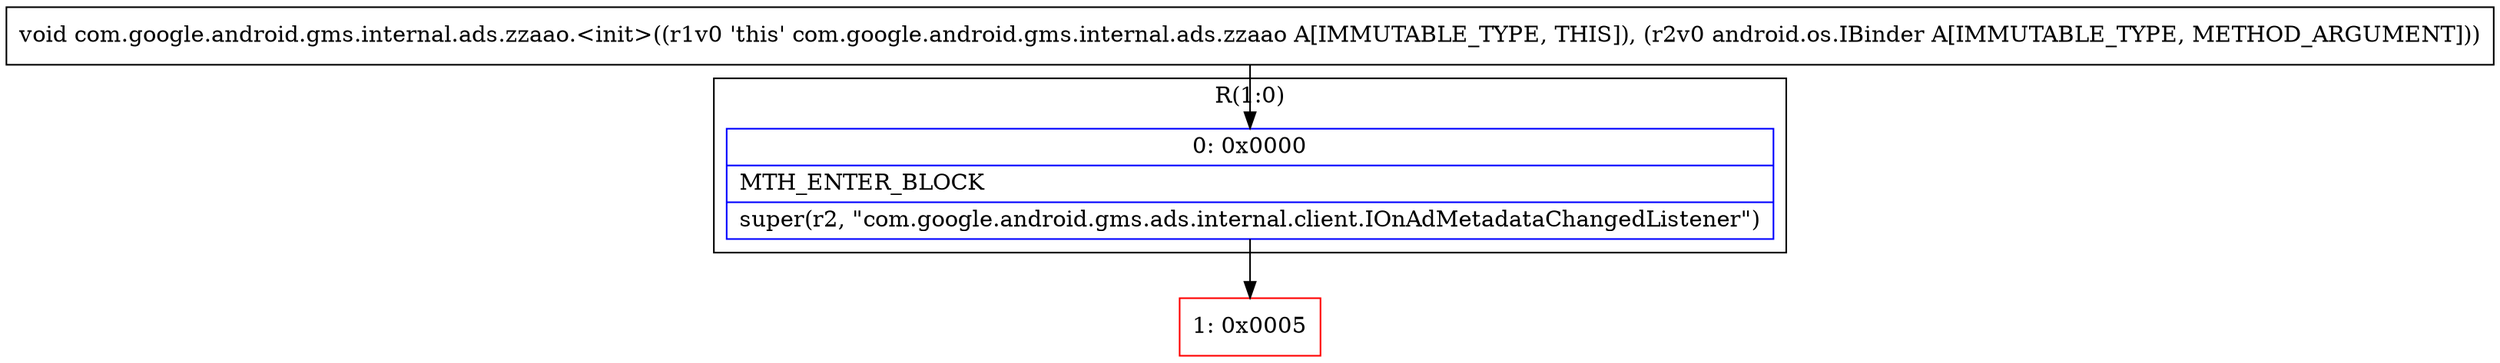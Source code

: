 digraph "CFG forcom.google.android.gms.internal.ads.zzaao.\<init\>(Landroid\/os\/IBinder;)V" {
subgraph cluster_Region_562146399 {
label = "R(1:0)";
node [shape=record,color=blue];
Node_0 [shape=record,label="{0\:\ 0x0000|MTH_ENTER_BLOCK\l|super(r2, \"com.google.android.gms.ads.internal.client.IOnAdMetadataChangedListener\")\l}"];
}
Node_1 [shape=record,color=red,label="{1\:\ 0x0005}"];
MethodNode[shape=record,label="{void com.google.android.gms.internal.ads.zzaao.\<init\>((r1v0 'this' com.google.android.gms.internal.ads.zzaao A[IMMUTABLE_TYPE, THIS]), (r2v0 android.os.IBinder A[IMMUTABLE_TYPE, METHOD_ARGUMENT])) }"];
MethodNode -> Node_0;
Node_0 -> Node_1;
}

